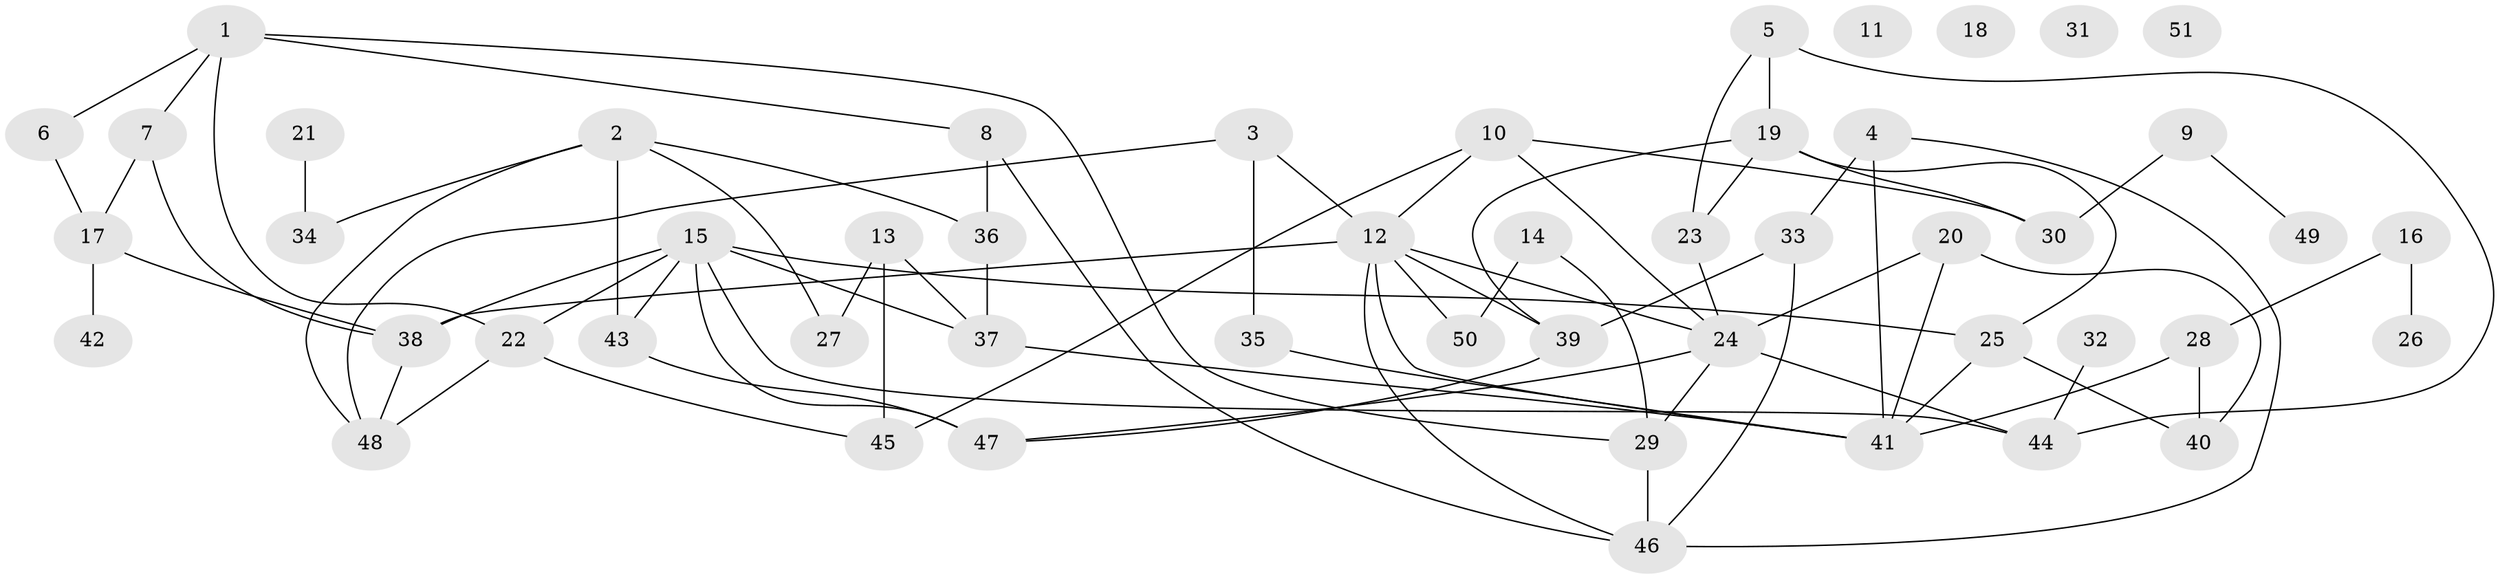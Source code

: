 // coarse degree distribution, {5: 0.12121212121212122, 3: 0.2727272727272727, 4: 0.030303030303030304, 1: 0.12121212121212122, 9: 0.06060606060606061, 0: 0.12121212121212122, 2: 0.09090909090909091, 8: 0.030303030303030304, 6: 0.12121212121212122, 7: 0.030303030303030304}
// Generated by graph-tools (version 1.1) at 2025/41/03/06/25 10:41:23]
// undirected, 51 vertices, 80 edges
graph export_dot {
graph [start="1"]
  node [color=gray90,style=filled];
  1;
  2;
  3;
  4;
  5;
  6;
  7;
  8;
  9;
  10;
  11;
  12;
  13;
  14;
  15;
  16;
  17;
  18;
  19;
  20;
  21;
  22;
  23;
  24;
  25;
  26;
  27;
  28;
  29;
  30;
  31;
  32;
  33;
  34;
  35;
  36;
  37;
  38;
  39;
  40;
  41;
  42;
  43;
  44;
  45;
  46;
  47;
  48;
  49;
  50;
  51;
  1 -- 6;
  1 -- 7;
  1 -- 8;
  1 -- 22;
  1 -- 29;
  2 -- 27;
  2 -- 34;
  2 -- 36;
  2 -- 43;
  2 -- 48;
  3 -- 12;
  3 -- 35;
  3 -- 48;
  4 -- 33;
  4 -- 41;
  4 -- 46;
  5 -- 19;
  5 -- 23;
  5 -- 44;
  6 -- 17;
  7 -- 17;
  7 -- 38;
  8 -- 36;
  8 -- 46;
  9 -- 30;
  9 -- 49;
  10 -- 12;
  10 -- 24;
  10 -- 30;
  10 -- 45;
  12 -- 24;
  12 -- 38;
  12 -- 39;
  12 -- 41;
  12 -- 46;
  12 -- 50;
  13 -- 27;
  13 -- 37;
  13 -- 45;
  14 -- 29;
  14 -- 50;
  15 -- 22;
  15 -- 25;
  15 -- 37;
  15 -- 38;
  15 -- 43;
  15 -- 44;
  15 -- 47;
  16 -- 26;
  16 -- 28;
  17 -- 38;
  17 -- 42;
  19 -- 23;
  19 -- 25;
  19 -- 30;
  19 -- 39;
  20 -- 24;
  20 -- 40;
  20 -- 41;
  21 -- 34;
  22 -- 45;
  22 -- 48;
  23 -- 24;
  24 -- 29;
  24 -- 44;
  24 -- 47;
  25 -- 40;
  25 -- 41;
  28 -- 40;
  28 -- 41;
  29 -- 46;
  32 -- 44;
  33 -- 39;
  33 -- 46;
  35 -- 41;
  36 -- 37;
  37 -- 41;
  38 -- 48;
  39 -- 47;
  43 -- 47;
}
